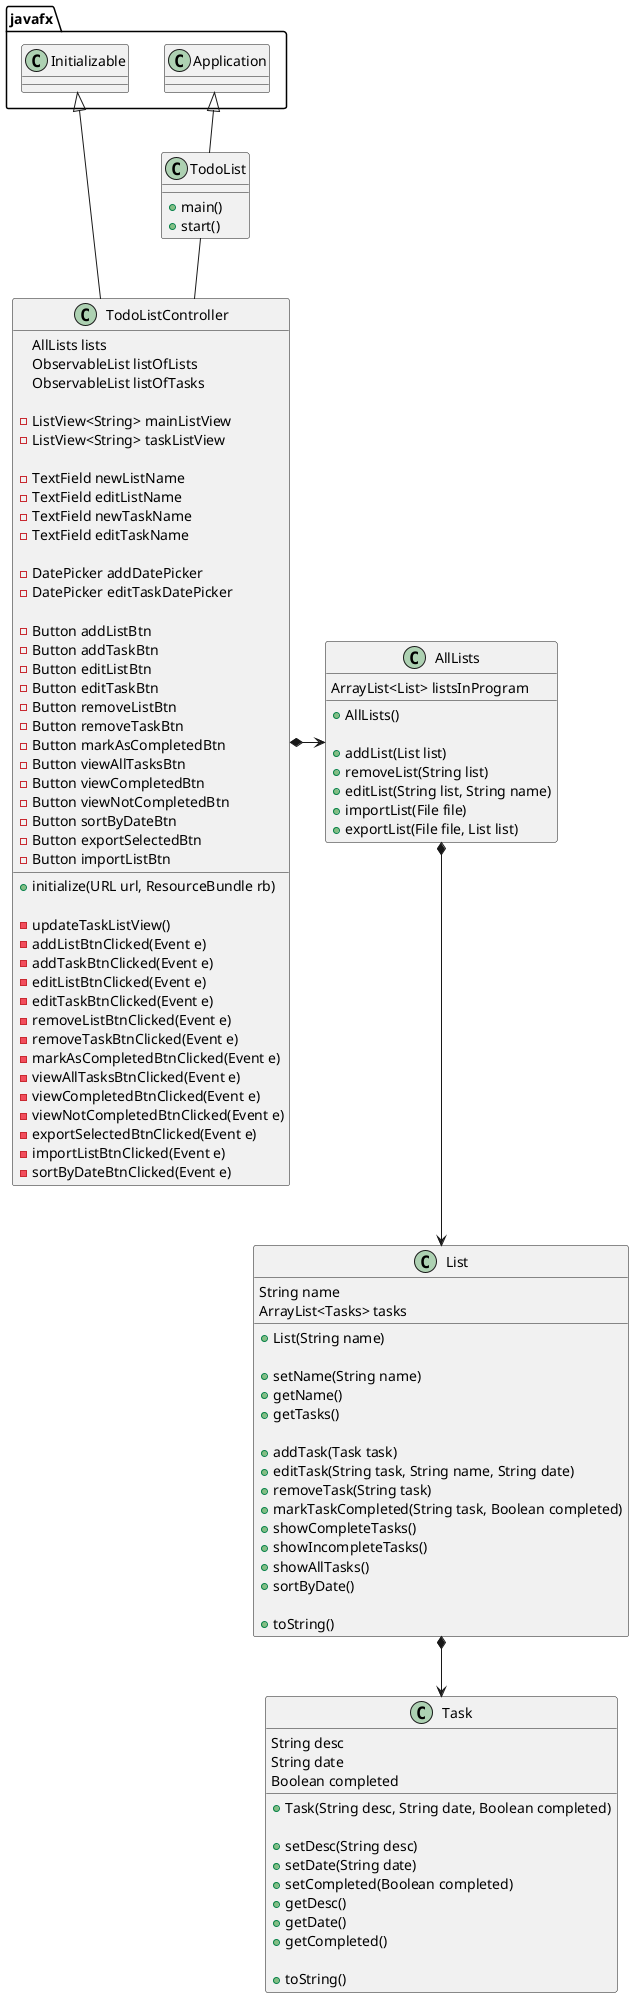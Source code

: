 /*
 *  UCF COP3330 Summer 2021 Assignment 4 Solution
 *  Copyright 2021 Jose Valencia
 */

@startuml
'https://plantuml.com/class-diagram

class TodoList {

    + main()
    + start()

}

class TodoListController {

    AllLists lists
    ObservableList listOfLists
    ObservableList listOfTasks

    - ListView<String> mainListView
    - ListView<String> taskListView

    - TextField newListName
    - TextField editListName
    - TextField newTaskName
    - TextField editTaskName

    - DatePicker addDatePicker
    - DatePicker editTaskDatePicker

    - Button addListBtn
    - Button addTaskBtn
    - Button editListBtn
    - Button editTaskBtn
    - Button removeListBtn
    - Button removeTaskBtn
    - Button markAsCompletedBtn
    - Button viewAllTasksBtn
    - Button viewCompletedBtn
    - Button viewNotCompletedBtn
    - Button sortByDateBtn
    - Button exportSelectedBtn
    - Button importListBtn

    + initialize(URL url, ResourceBundle rb)

    - updateTaskListView()
    - addListBtnClicked(Event e)
    - addTaskBtnClicked(Event e)
    - editListBtnClicked(Event e)
    - editTaskBtnClicked(Event e)
    - removeListBtnClicked(Event e)
    - removeTaskBtnClicked(Event e)
    - markAsCompletedBtnClicked(Event e)
    - viewAllTasksBtnClicked(Event e)
    - viewCompletedBtnClicked(Event e)
    - viewNotCompletedBtnClicked(Event e)
    - exportSelectedBtnClicked(Event e)
    - importListBtnClicked(Event e)
    - sortByDateBtnClicked(Event e)
}

class AllLists {

    ArrayList<List> listsInProgram

    + AllLists()

    + addList(List list)
    + removeList(String list)
    + editList(String list, String name)
    + importList(File file)
    + exportList(File file, List list)


}

class List {

    String name
    ArrayList<Tasks> tasks

    + List(String name)

    + setName(String name)
    + getName()
    + getTasks()

    + addTask(Task task)
    + editTask(String task, String name, String date)
    + removeTask(String task)
    + markTaskCompleted(String task, Boolean completed)
    + showCompleteTasks()
    + showIncompleteTasks()
    + showAllTasks()
    + sortByDate()

    + toString()


}

class Task {

    String desc
    String date
    Boolean completed

    + Task(String desc, String date, Boolean completed)

    + setDesc(String desc)
    + setDate(String date)
    + setCompleted(Boolean completed)
    + getDesc()
    + getDate()
    + getCompleted()

    + toString()


}

javafx.Initializable <|--- TodoListController
javafx.Application <|-- TodoList
TodoList -- TodoListController
TodoListController *-> AllLists
AllLists *--> List
List *--> Task


@enduml